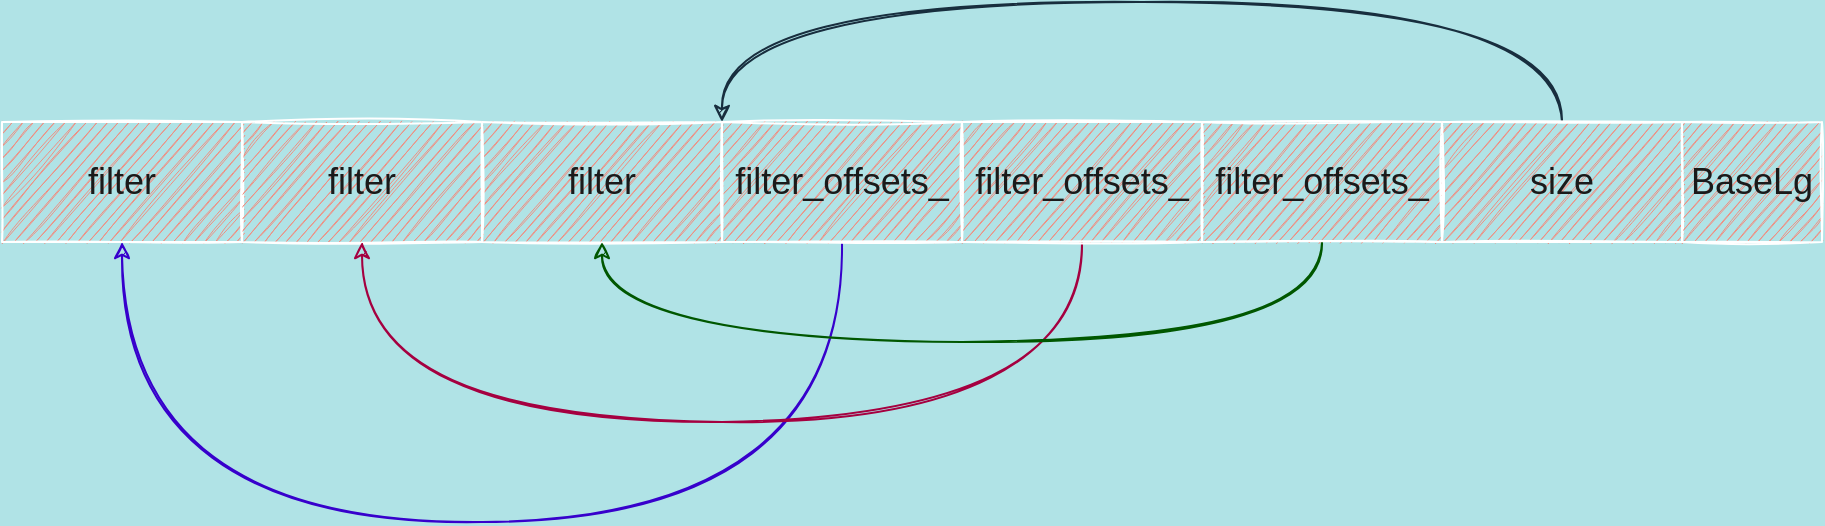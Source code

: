 <mxfile version="15.6.8" type="github">
  <diagram id="B_5vKAaHTdUYBzOmlH8M" name="Page-1">
    <mxGraphModel dx="1550" dy="779" grid="1" gridSize="10" guides="1" tooltips="1" connect="1" arrows="1" fold="1" page="1" pageScale="1" pageWidth="827" pageHeight="1169" background="#B0E3E6" math="0" shadow="0">
      <root>
        <mxCell id="0" />
        <mxCell id="1" parent="0" />
        <mxCell id="nAgoMhvz8CJJsjEUB661-1" value="&lt;font style=&quot;font-size: 18px&quot;&gt;filter&lt;/font&gt;" style="rounded=0;whiteSpace=wrap;html=1;sketch=1;fillColor=#F08E81;strokeColor=#FFFFFF;fontColor=#1A1A1A;" vertex="1" parent="1">
          <mxGeometry x="80" y="210" width="120" height="60" as="geometry" />
        </mxCell>
        <mxCell id="nAgoMhvz8CJJsjEUB661-2" value="&lt;font style=&quot;font-size: 18px&quot;&gt;filter&lt;/font&gt;" style="rounded=0;whiteSpace=wrap;html=1;sketch=1;fillColor=#F08E81;strokeColor=#FFFFFF;fontColor=#1A1A1A;" vertex="1" parent="1">
          <mxGeometry x="200" y="210" width="120" height="60" as="geometry" />
        </mxCell>
        <mxCell id="nAgoMhvz8CJJsjEUB661-3" value="&lt;span style=&quot;font-size: 18px&quot;&gt;filter&lt;/span&gt;" style="rounded=0;whiteSpace=wrap;html=1;sketch=1;fillColor=#F08E81;strokeColor=#FFFFFF;fontColor=#1A1A1A;" vertex="1" parent="1">
          <mxGeometry x="320" y="210" width="120" height="60" as="geometry" />
        </mxCell>
        <mxCell id="nAgoMhvz8CJJsjEUB661-17" style="edgeStyle=orthogonalEdgeStyle;curved=1;rounded=1;sketch=1;orthogonalLoop=1;jettySize=auto;html=1;entryX=0.5;entryY=1;entryDx=0;entryDy=0;fontSize=18;fontColor=#1A1A1A;strokeColor=#3700CC;exitX=0.5;exitY=1;exitDx=0;exitDy=0;fillColor=#6a00ff;" edge="1" parent="1" source="nAgoMhvz8CJJsjEUB661-4" target="nAgoMhvz8CJJsjEUB661-1">
          <mxGeometry relative="1" as="geometry">
            <Array as="points">
              <mxPoint x="500" y="410" />
              <mxPoint x="140" y="410" />
            </Array>
          </mxGeometry>
        </mxCell>
        <mxCell id="nAgoMhvz8CJJsjEUB661-4" value="&lt;font style=&quot;font-size: 18px&quot;&gt;filter_offsets_&lt;/font&gt;&lt;br&gt;&lt;div style=&quot;color: rgb(36 , 41 , 46) ; background-color: rgb(255 , 255 , 255) ; font-family: &amp;#34;consolas&amp;#34; , &amp;#34;courier new&amp;#34; , monospace ; font-weight: normal ; font-size: 14px ; line-height: 19px&quot;&gt;&lt;div&gt;&lt;/div&gt;&lt;/div&gt;" style="rounded=0;whiteSpace=wrap;html=1;sketch=1;fillColor=#F08E81;strokeColor=#FFFFFF;fontColor=#1A1A1A;" vertex="1" parent="1">
          <mxGeometry x="440" y="210" width="120" height="60" as="geometry" />
        </mxCell>
        <mxCell id="nAgoMhvz8CJJsjEUB661-18" style="edgeStyle=orthogonalEdgeStyle;curved=1;rounded=1;sketch=1;orthogonalLoop=1;jettySize=auto;html=1;entryX=0.5;entryY=1;entryDx=0;entryDy=0;fontSize=18;fontColor=#1A1A1A;strokeColor=#A50040;exitX=0.5;exitY=1;exitDx=0;exitDy=0;fillColor=#d80073;" edge="1" parent="1" source="nAgoMhvz8CJJsjEUB661-12" target="nAgoMhvz8CJJsjEUB661-2">
          <mxGeometry relative="1" as="geometry">
            <Array as="points">
              <mxPoint x="620" y="360" />
              <mxPoint x="260" y="360" />
            </Array>
          </mxGeometry>
        </mxCell>
        <mxCell id="nAgoMhvz8CJJsjEUB661-12" value="&lt;font style=&quot;font-size: 18px&quot;&gt;filter_offsets_&lt;/font&gt;&lt;br&gt;&lt;div style=&quot;color: rgb(36 , 41 , 46) ; background-color: rgb(255 , 255 , 255) ; font-family: &amp;#34;consolas&amp;#34; , &amp;#34;courier new&amp;#34; , monospace ; font-weight: normal ; font-size: 14px ; line-height: 19px&quot;&gt;&lt;div&gt;&lt;/div&gt;&lt;/div&gt;" style="rounded=0;whiteSpace=wrap;html=1;sketch=1;fillColor=#F08E81;strokeColor=#FFFFFF;fontColor=#1A1A1A;" vertex="1" parent="1">
          <mxGeometry x="560" y="210" width="120" height="60" as="geometry" />
        </mxCell>
        <mxCell id="nAgoMhvz8CJJsjEUB661-19" style="edgeStyle=orthogonalEdgeStyle;curved=1;rounded=1;sketch=1;orthogonalLoop=1;jettySize=auto;html=1;entryX=0.5;entryY=1;entryDx=0;entryDy=0;fontSize=18;fontColor=#1A1A1A;strokeColor=#005700;exitX=0.5;exitY=1;exitDx=0;exitDy=0;fillColor=#008a00;" edge="1" parent="1" source="nAgoMhvz8CJJsjEUB661-13" target="nAgoMhvz8CJJsjEUB661-3">
          <mxGeometry relative="1" as="geometry">
            <Array as="points">
              <mxPoint x="740" y="320" />
              <mxPoint x="380" y="320" />
            </Array>
          </mxGeometry>
        </mxCell>
        <mxCell id="nAgoMhvz8CJJsjEUB661-13" value="&lt;font style=&quot;font-size: 18px&quot;&gt;filter_offsets_&lt;/font&gt;&lt;br&gt;&lt;div style=&quot;color: rgb(36 , 41 , 46) ; background-color: rgb(255 , 255 , 255) ; font-family: &amp;#34;consolas&amp;#34; , &amp;#34;courier new&amp;#34; , monospace ; font-weight: normal ; font-size: 14px ; line-height: 19px&quot;&gt;&lt;div&gt;&lt;/div&gt;&lt;/div&gt;" style="rounded=0;whiteSpace=wrap;html=1;sketch=1;fillColor=#F08E81;strokeColor=#FFFFFF;fontColor=#1A1A1A;" vertex="1" parent="1">
          <mxGeometry x="680" y="210" width="120" height="60" as="geometry" />
        </mxCell>
        <mxCell id="nAgoMhvz8CJJsjEUB661-16" style="edgeStyle=orthogonalEdgeStyle;curved=1;rounded=1;sketch=1;orthogonalLoop=1;jettySize=auto;html=1;fontSize=18;fontColor=#1A1A1A;strokeColor=#182E3E;exitX=0.5;exitY=0;exitDx=0;exitDy=0;entryX=0;entryY=0;entryDx=0;entryDy=0;entryPerimeter=0;" edge="1" parent="1" source="nAgoMhvz8CJJsjEUB661-14" target="nAgoMhvz8CJJsjEUB661-4">
          <mxGeometry relative="1" as="geometry">
            <mxPoint x="440" y="200" as="targetPoint" />
            <Array as="points">
              <mxPoint x="860" y="150" />
              <mxPoint x="440" y="150" />
            </Array>
          </mxGeometry>
        </mxCell>
        <mxCell id="nAgoMhvz8CJJsjEUB661-14" value="&lt;span style=&quot;font-size: 18px&quot;&gt;size&lt;/span&gt;&lt;br&gt;&lt;div style=&quot;color: rgb(36 , 41 , 46) ; background-color: rgb(255 , 255 , 255) ; font-family: &amp;#34;consolas&amp;#34; , &amp;#34;courier new&amp;#34; , monospace ; font-weight: normal ; font-size: 14px ; line-height: 19px&quot;&gt;&lt;div&gt;&lt;/div&gt;&lt;/div&gt;" style="rounded=0;whiteSpace=wrap;html=1;sketch=1;fillColor=#F08E81;strokeColor=#FFFFFF;fontColor=#1A1A1A;" vertex="1" parent="1">
          <mxGeometry x="800" y="210" width="120" height="60" as="geometry" />
        </mxCell>
        <mxCell id="nAgoMhvz8CJJsjEUB661-15" value="&lt;span style=&quot;font-size: 18px&quot;&gt;BaseLg&lt;/span&gt;" style="rounded=0;whiteSpace=wrap;html=1;sketch=1;fillColor=#F08E81;strokeColor=#FFFFFF;fontColor=#1A1A1A;" vertex="1" parent="1">
          <mxGeometry x="920" y="210" width="70" height="60" as="geometry" />
        </mxCell>
      </root>
    </mxGraphModel>
  </diagram>
</mxfile>
